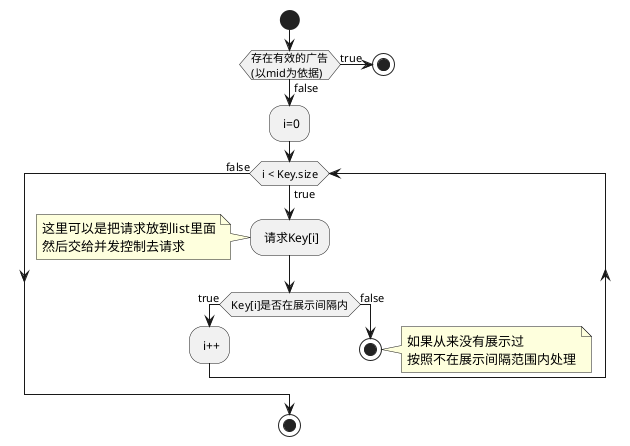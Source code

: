 @startuml
start
if (存在有效的广告\n(以mid为依据)) then (true)
    stop
else (false)
    : i=0;
    while (i < Key.size) is (true)
        : 请求Key[i];
        note left
            这里可以是把请求放到list里面
            然后交给并发控制去请求
        end note
        if (Key[i]是否在展示间隔内) then (true);
            : i++;
        else (false)
            stop
            note right
                如果从来没有展示过
                按照不在展示间隔范围内处理
            end note
        endif
    endWhile (false)
    stop
endif
@enduml